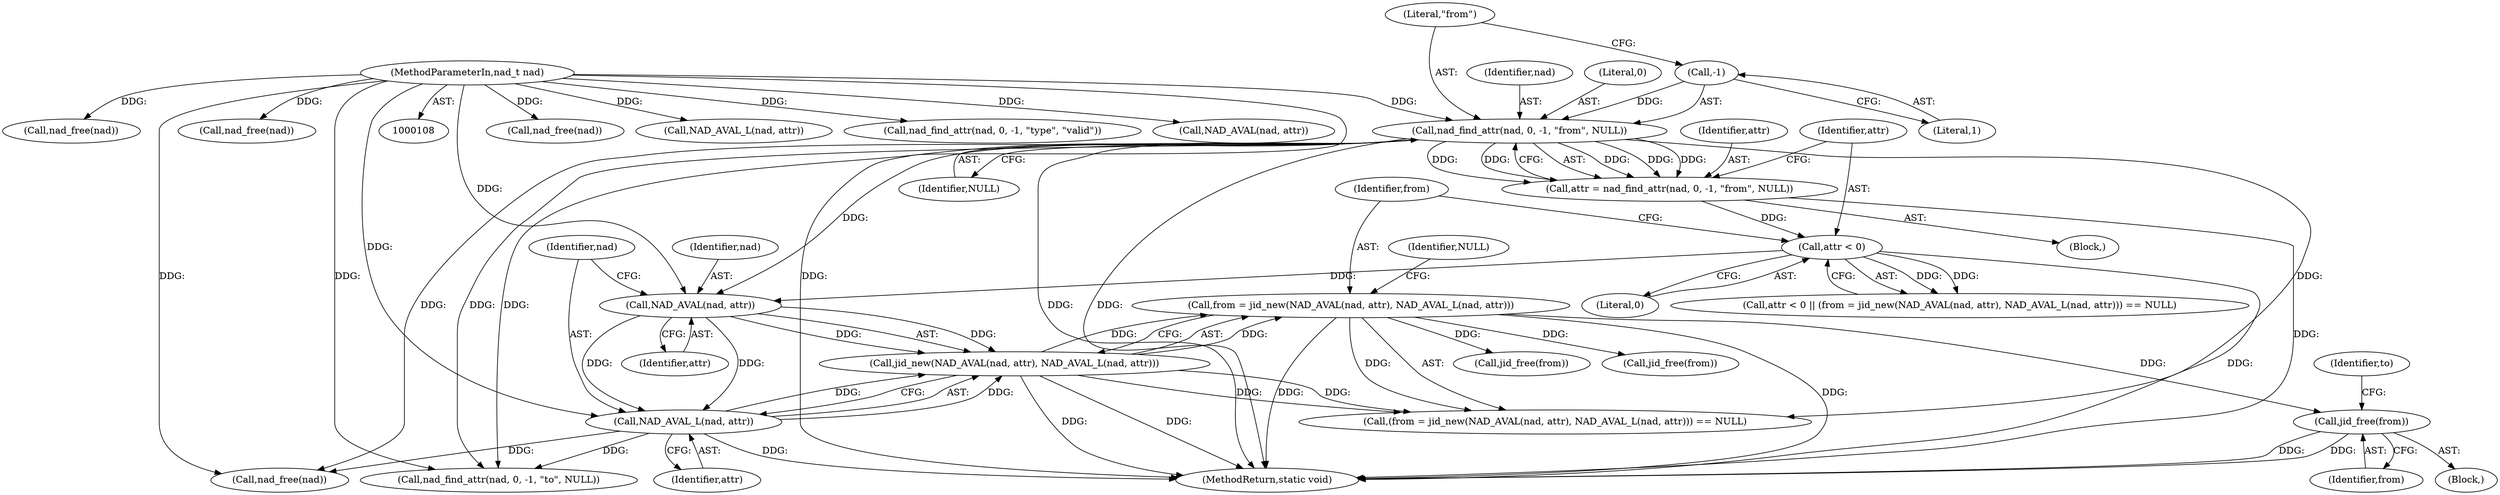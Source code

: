 digraph "0_jabberd2_aabcffae560d5fd00cd1d2ffce5d760353cf0a4d@API" {
"1000281" [label="(Call,jid_free(from))"];
"1000132" [label="(Call,from = jid_new(NAD_AVAL(nad, attr), NAD_AVAL_L(nad, attr)))"];
"1000134" [label="(Call,jid_new(NAD_AVAL(nad, attr), NAD_AVAL_L(nad, attr)))"];
"1000135" [label="(Call,NAD_AVAL(nad, attr))"];
"1000119" [label="(Call,nad_find_attr(nad, 0, -1, \"from\", NULL))"];
"1000110" [label="(MethodParameterIn,nad_t nad)"];
"1000122" [label="(Call,-1)"];
"1000128" [label="(Call,attr < 0)"];
"1000117" [label="(Call,attr = nad_find_attr(nad, 0, -1, \"from\", NULL))"];
"1000138" [label="(Call,NAD_AVAL_L(nad, attr))"];
"1000217" [label="(Block,)"];
"1000350" [label="(Call,nad_free(nad))"];
"1000118" [label="(Identifier,attr)"];
"1000170" [label="(Call,NAD_AVAL_L(nad, attr))"];
"1000139" [label="(Identifier,nad)"];
"1000130" [label="(Literal,0)"];
"1000129" [label="(Identifier,attr)"];
"1000200" [label="(Call,nad_find_attr(nad, 0, -1, \"type\", \"valid\"))"];
"1000119" [label="(Call,nad_find_attr(nad, 0, -1, \"from\", NULL))"];
"1000111" [label="(Block,)"];
"1000282" [label="(Identifier,from)"];
"1000132" [label="(Call,from = jid_new(NAD_AVAL(nad, attr), NAD_AVAL_L(nad, attr)))"];
"1000125" [label="(Identifier,NULL)"];
"1000120" [label="(Identifier,nad)"];
"1000167" [label="(Call,NAD_AVAL(nad, attr))"];
"1000281" [label="(Call,jid_free(from))"];
"1000180" [label="(Call,nad_free(nad))"];
"1000134" [label="(Call,jid_new(NAD_AVAL(nad, attr), NAD_AVAL_L(nad, attr)))"];
"1000122" [label="(Call,-1)"];
"1000140" [label="(Identifier,attr)"];
"1000346" [label="(Call,jid_free(from))"];
"1000117" [label="(Call,attr = nad_find_attr(nad, 0, -1, \"from\", NULL))"];
"1000141" [label="(Identifier,NULL)"];
"1000352" [label="(MethodReturn,static void)"];
"1000110" [label="(MethodParameterIn,nad_t nad)"];
"1000135" [label="(Call,NAD_AVAL(nad, attr))"];
"1000284" [label="(Identifier,to)"];
"1000128" [label="(Call,attr < 0)"];
"1000136" [label="(Identifier,nad)"];
"1000124" [label="(Literal,\"from\")"];
"1000123" [label="(Literal,1)"];
"1000133" [label="(Identifier,from)"];
"1000178" [label="(Call,jid_free(from))"];
"1000138" [label="(Call,NAD_AVAL_L(nad, attr))"];
"1000285" [label="(Call,nad_free(nad))"];
"1000127" [label="(Call,attr < 0 || (from = jid_new(NAD_AVAL(nad, attr), NAD_AVAL_L(nad, attr))) == NULL)"];
"1000131" [label="(Call,(from = jid_new(NAD_AVAL(nad, attr), NAD_AVAL_L(nad, attr))) == NULL)"];
"1000121" [label="(Literal,0)"];
"1000137" [label="(Identifier,attr)"];
"1000146" [label="(Call,nad_free(nad))"];
"1000151" [label="(Call,nad_find_attr(nad, 0, -1, \"to\", NULL))"];
"1000281" -> "1000217"  [label="AST: "];
"1000281" -> "1000282"  [label="CFG: "];
"1000282" -> "1000281"  [label="AST: "];
"1000284" -> "1000281"  [label="CFG: "];
"1000281" -> "1000352"  [label="DDG: "];
"1000281" -> "1000352"  [label="DDG: "];
"1000132" -> "1000281"  [label="DDG: "];
"1000132" -> "1000131"  [label="AST: "];
"1000132" -> "1000134"  [label="CFG: "];
"1000133" -> "1000132"  [label="AST: "];
"1000134" -> "1000132"  [label="AST: "];
"1000141" -> "1000132"  [label="CFG: "];
"1000132" -> "1000352"  [label="DDG: "];
"1000132" -> "1000352"  [label="DDG: "];
"1000132" -> "1000131"  [label="DDG: "];
"1000134" -> "1000132"  [label="DDG: "];
"1000134" -> "1000132"  [label="DDG: "];
"1000132" -> "1000178"  [label="DDG: "];
"1000132" -> "1000346"  [label="DDG: "];
"1000134" -> "1000138"  [label="CFG: "];
"1000135" -> "1000134"  [label="AST: "];
"1000138" -> "1000134"  [label="AST: "];
"1000134" -> "1000352"  [label="DDG: "];
"1000134" -> "1000352"  [label="DDG: "];
"1000134" -> "1000131"  [label="DDG: "];
"1000134" -> "1000131"  [label="DDG: "];
"1000135" -> "1000134"  [label="DDG: "];
"1000135" -> "1000134"  [label="DDG: "];
"1000138" -> "1000134"  [label="DDG: "];
"1000138" -> "1000134"  [label="DDG: "];
"1000135" -> "1000137"  [label="CFG: "];
"1000136" -> "1000135"  [label="AST: "];
"1000137" -> "1000135"  [label="AST: "];
"1000139" -> "1000135"  [label="CFG: "];
"1000119" -> "1000135"  [label="DDG: "];
"1000110" -> "1000135"  [label="DDG: "];
"1000128" -> "1000135"  [label="DDG: "];
"1000135" -> "1000138"  [label="DDG: "];
"1000135" -> "1000138"  [label="DDG: "];
"1000119" -> "1000117"  [label="AST: "];
"1000119" -> "1000125"  [label="CFG: "];
"1000120" -> "1000119"  [label="AST: "];
"1000121" -> "1000119"  [label="AST: "];
"1000122" -> "1000119"  [label="AST: "];
"1000124" -> "1000119"  [label="AST: "];
"1000125" -> "1000119"  [label="AST: "];
"1000117" -> "1000119"  [label="CFG: "];
"1000119" -> "1000352"  [label="DDG: "];
"1000119" -> "1000352"  [label="DDG: "];
"1000119" -> "1000117"  [label="DDG: "];
"1000119" -> "1000117"  [label="DDG: "];
"1000119" -> "1000117"  [label="DDG: "];
"1000119" -> "1000117"  [label="DDG: "];
"1000119" -> "1000117"  [label="DDG: "];
"1000110" -> "1000119"  [label="DDG: "];
"1000122" -> "1000119"  [label="DDG: "];
"1000119" -> "1000131"  [label="DDG: "];
"1000119" -> "1000146"  [label="DDG: "];
"1000119" -> "1000151"  [label="DDG: "];
"1000119" -> "1000151"  [label="DDG: "];
"1000110" -> "1000108"  [label="AST: "];
"1000110" -> "1000352"  [label="DDG: "];
"1000110" -> "1000138"  [label="DDG: "];
"1000110" -> "1000146"  [label="DDG: "];
"1000110" -> "1000151"  [label="DDG: "];
"1000110" -> "1000167"  [label="DDG: "];
"1000110" -> "1000170"  [label="DDG: "];
"1000110" -> "1000180"  [label="DDG: "];
"1000110" -> "1000200"  [label="DDG: "];
"1000110" -> "1000285"  [label="DDG: "];
"1000110" -> "1000350"  [label="DDG: "];
"1000122" -> "1000123"  [label="CFG: "];
"1000123" -> "1000122"  [label="AST: "];
"1000124" -> "1000122"  [label="CFG: "];
"1000128" -> "1000127"  [label="AST: "];
"1000128" -> "1000130"  [label="CFG: "];
"1000129" -> "1000128"  [label="AST: "];
"1000130" -> "1000128"  [label="AST: "];
"1000133" -> "1000128"  [label="CFG: "];
"1000127" -> "1000128"  [label="CFG: "];
"1000128" -> "1000352"  [label="DDG: "];
"1000128" -> "1000127"  [label="DDG: "];
"1000128" -> "1000127"  [label="DDG: "];
"1000117" -> "1000128"  [label="DDG: "];
"1000117" -> "1000111"  [label="AST: "];
"1000118" -> "1000117"  [label="AST: "];
"1000129" -> "1000117"  [label="CFG: "];
"1000117" -> "1000352"  [label="DDG: "];
"1000138" -> "1000140"  [label="CFG: "];
"1000139" -> "1000138"  [label="AST: "];
"1000140" -> "1000138"  [label="AST: "];
"1000138" -> "1000352"  [label="DDG: "];
"1000138" -> "1000146"  [label="DDG: "];
"1000138" -> "1000151"  [label="DDG: "];
}
